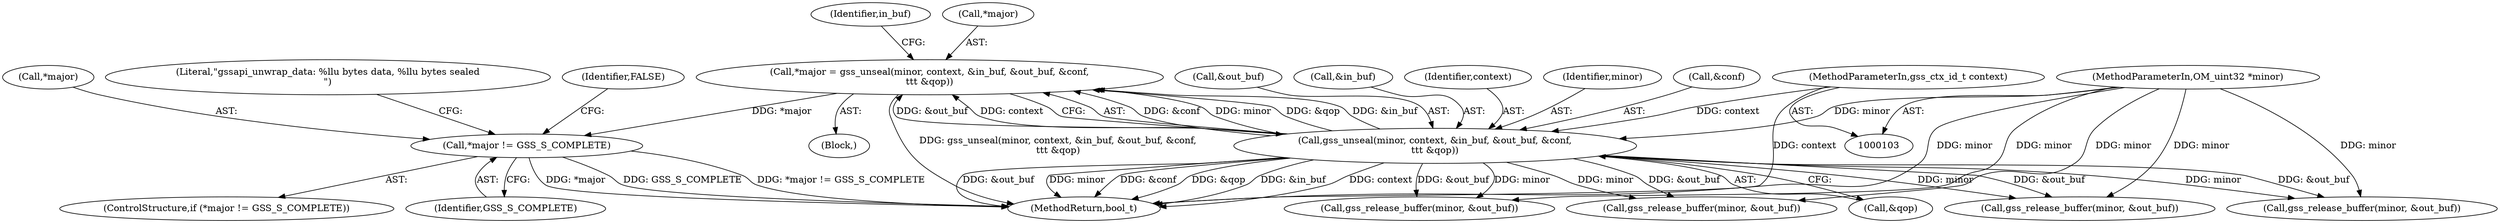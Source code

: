 digraph "0_krb5_a197e92349a4aa2141b5dff12e9dd44c2a2166e3_1@pointer" {
"1000206" [label="(Call,*major != GSS_S_COMPLETE)"];
"1000187" [label="(Call,*major = gss_unseal(minor, context, &in_buf, &out_buf, &conf,\n\t\t\t &qop))"];
"1000190" [label="(Call,gss_unseal(minor, context, &in_buf, &out_buf, &conf,\n\t\t\t &qop))"];
"1000105" [label="(MethodParameterIn,OM_uint32 *minor)"];
"1000106" [label="(MethodParameterIn,gss_ctx_id_t context)"];
"1000205" [label="(ControlStructure,if (*major != GSS_S_COMPLETE))"];
"1000195" [label="(Call,&out_buf)"];
"1000246" [label="(Call,gss_release_buffer(minor, &out_buf))"];
"1000190" [label="(Call,gss_unseal(minor, context, &in_buf, &out_buf, &conf,\n\t\t\t &qop))"];
"1000193" [label="(Call,&in_buf)"];
"1000203" [label="(Identifier,in_buf)"];
"1000302" [label="(Call,gss_release_buffer(minor, &out_buf))"];
"1000211" [label="(Identifier,FALSE)"];
"1000311" [label="(MethodReturn,bool_t)"];
"1000206" [label="(Call,*major != GSS_S_COMPLETE)"];
"1000192" [label="(Identifier,context)"];
"1000209" [label="(Identifier,GSS_S_COMPLETE)"];
"1000187" [label="(Call,*major = gss_unseal(minor, context, &in_buf, &out_buf, &conf,\n\t\t\t &qop))"];
"1000288" [label="(Call,gss_release_buffer(minor, &out_buf))"];
"1000207" [label="(Call,*major)"];
"1000199" [label="(Call,&qop)"];
"1000106" [label="(MethodParameterIn,gss_ctx_id_t context)"];
"1000105" [label="(MethodParameterIn,OM_uint32 *minor)"];
"1000266" [label="(Call,gss_release_buffer(minor, &out_buf))"];
"1000191" [label="(Identifier,minor)"];
"1000214" [label="(Literal,\"gssapi_unwrap_data: %llu bytes data, %llu bytes sealed\n\")"];
"1000111" [label="(Block,)"];
"1000188" [label="(Call,*major)"];
"1000197" [label="(Call,&conf)"];
"1000206" -> "1000205"  [label="AST: "];
"1000206" -> "1000209"  [label="CFG: "];
"1000207" -> "1000206"  [label="AST: "];
"1000209" -> "1000206"  [label="AST: "];
"1000211" -> "1000206"  [label="CFG: "];
"1000214" -> "1000206"  [label="CFG: "];
"1000206" -> "1000311"  [label="DDG: GSS_S_COMPLETE"];
"1000206" -> "1000311"  [label="DDG: *major != GSS_S_COMPLETE"];
"1000206" -> "1000311"  [label="DDG: *major"];
"1000187" -> "1000206"  [label="DDG: *major"];
"1000187" -> "1000111"  [label="AST: "];
"1000187" -> "1000190"  [label="CFG: "];
"1000188" -> "1000187"  [label="AST: "];
"1000190" -> "1000187"  [label="AST: "];
"1000203" -> "1000187"  [label="CFG: "];
"1000187" -> "1000311"  [label="DDG: gss_unseal(minor, context, &in_buf, &out_buf, &conf,\n\t\t\t &qop)"];
"1000190" -> "1000187"  [label="DDG: &conf"];
"1000190" -> "1000187"  [label="DDG: minor"];
"1000190" -> "1000187"  [label="DDG: &qop"];
"1000190" -> "1000187"  [label="DDG: &in_buf"];
"1000190" -> "1000187"  [label="DDG: &out_buf"];
"1000190" -> "1000187"  [label="DDG: context"];
"1000190" -> "1000199"  [label="CFG: "];
"1000191" -> "1000190"  [label="AST: "];
"1000192" -> "1000190"  [label="AST: "];
"1000193" -> "1000190"  [label="AST: "];
"1000195" -> "1000190"  [label="AST: "];
"1000197" -> "1000190"  [label="AST: "];
"1000199" -> "1000190"  [label="AST: "];
"1000190" -> "1000311"  [label="DDG: &out_buf"];
"1000190" -> "1000311"  [label="DDG: minor"];
"1000190" -> "1000311"  [label="DDG: &conf"];
"1000190" -> "1000311"  [label="DDG: &qop"];
"1000190" -> "1000311"  [label="DDG: &in_buf"];
"1000190" -> "1000311"  [label="DDG: context"];
"1000105" -> "1000190"  [label="DDG: minor"];
"1000106" -> "1000190"  [label="DDG: context"];
"1000190" -> "1000246"  [label="DDG: minor"];
"1000190" -> "1000246"  [label="DDG: &out_buf"];
"1000190" -> "1000266"  [label="DDG: minor"];
"1000190" -> "1000266"  [label="DDG: &out_buf"];
"1000190" -> "1000288"  [label="DDG: minor"];
"1000190" -> "1000288"  [label="DDG: &out_buf"];
"1000190" -> "1000302"  [label="DDG: minor"];
"1000190" -> "1000302"  [label="DDG: &out_buf"];
"1000105" -> "1000103"  [label="AST: "];
"1000105" -> "1000311"  [label="DDG: minor"];
"1000105" -> "1000246"  [label="DDG: minor"];
"1000105" -> "1000266"  [label="DDG: minor"];
"1000105" -> "1000288"  [label="DDG: minor"];
"1000105" -> "1000302"  [label="DDG: minor"];
"1000106" -> "1000103"  [label="AST: "];
"1000106" -> "1000311"  [label="DDG: context"];
}
